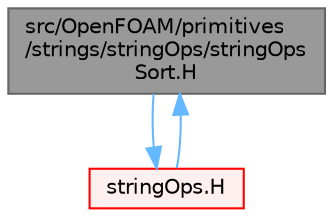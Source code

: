 digraph "src/OpenFOAM/primitives/strings/stringOps/stringOpsSort.H"
{
 // LATEX_PDF_SIZE
  bgcolor="transparent";
  edge [fontname=Helvetica,fontsize=10,labelfontname=Helvetica,labelfontsize=10];
  node [fontname=Helvetica,fontsize=10,shape=box,height=0.2,width=0.4];
  Node1 [id="Node000001",label="src/OpenFOAM/primitives\l/strings/stringOps/stringOps\lSort.H",height=0.2,width=0.4,color="gray40", fillcolor="grey60", style="filled", fontcolor="black",tooltip="Specialized string sorting."];
  Node1 -> Node2 [id="edge1_Node000001_Node000002",color="steelblue1",style="solid",tooltip=" "];
  Node2 [id="Node000002",label="stringOps.H",height=0.2,width=0.4,color="red", fillcolor="#FFF0F0", style="filled",URL="$stringOps_8H.html",tooltip=" "];
  Node2 -> Node1 [id="edge2_Node000002_Node000001",color="steelblue1",style="solid",tooltip=" "];
}
